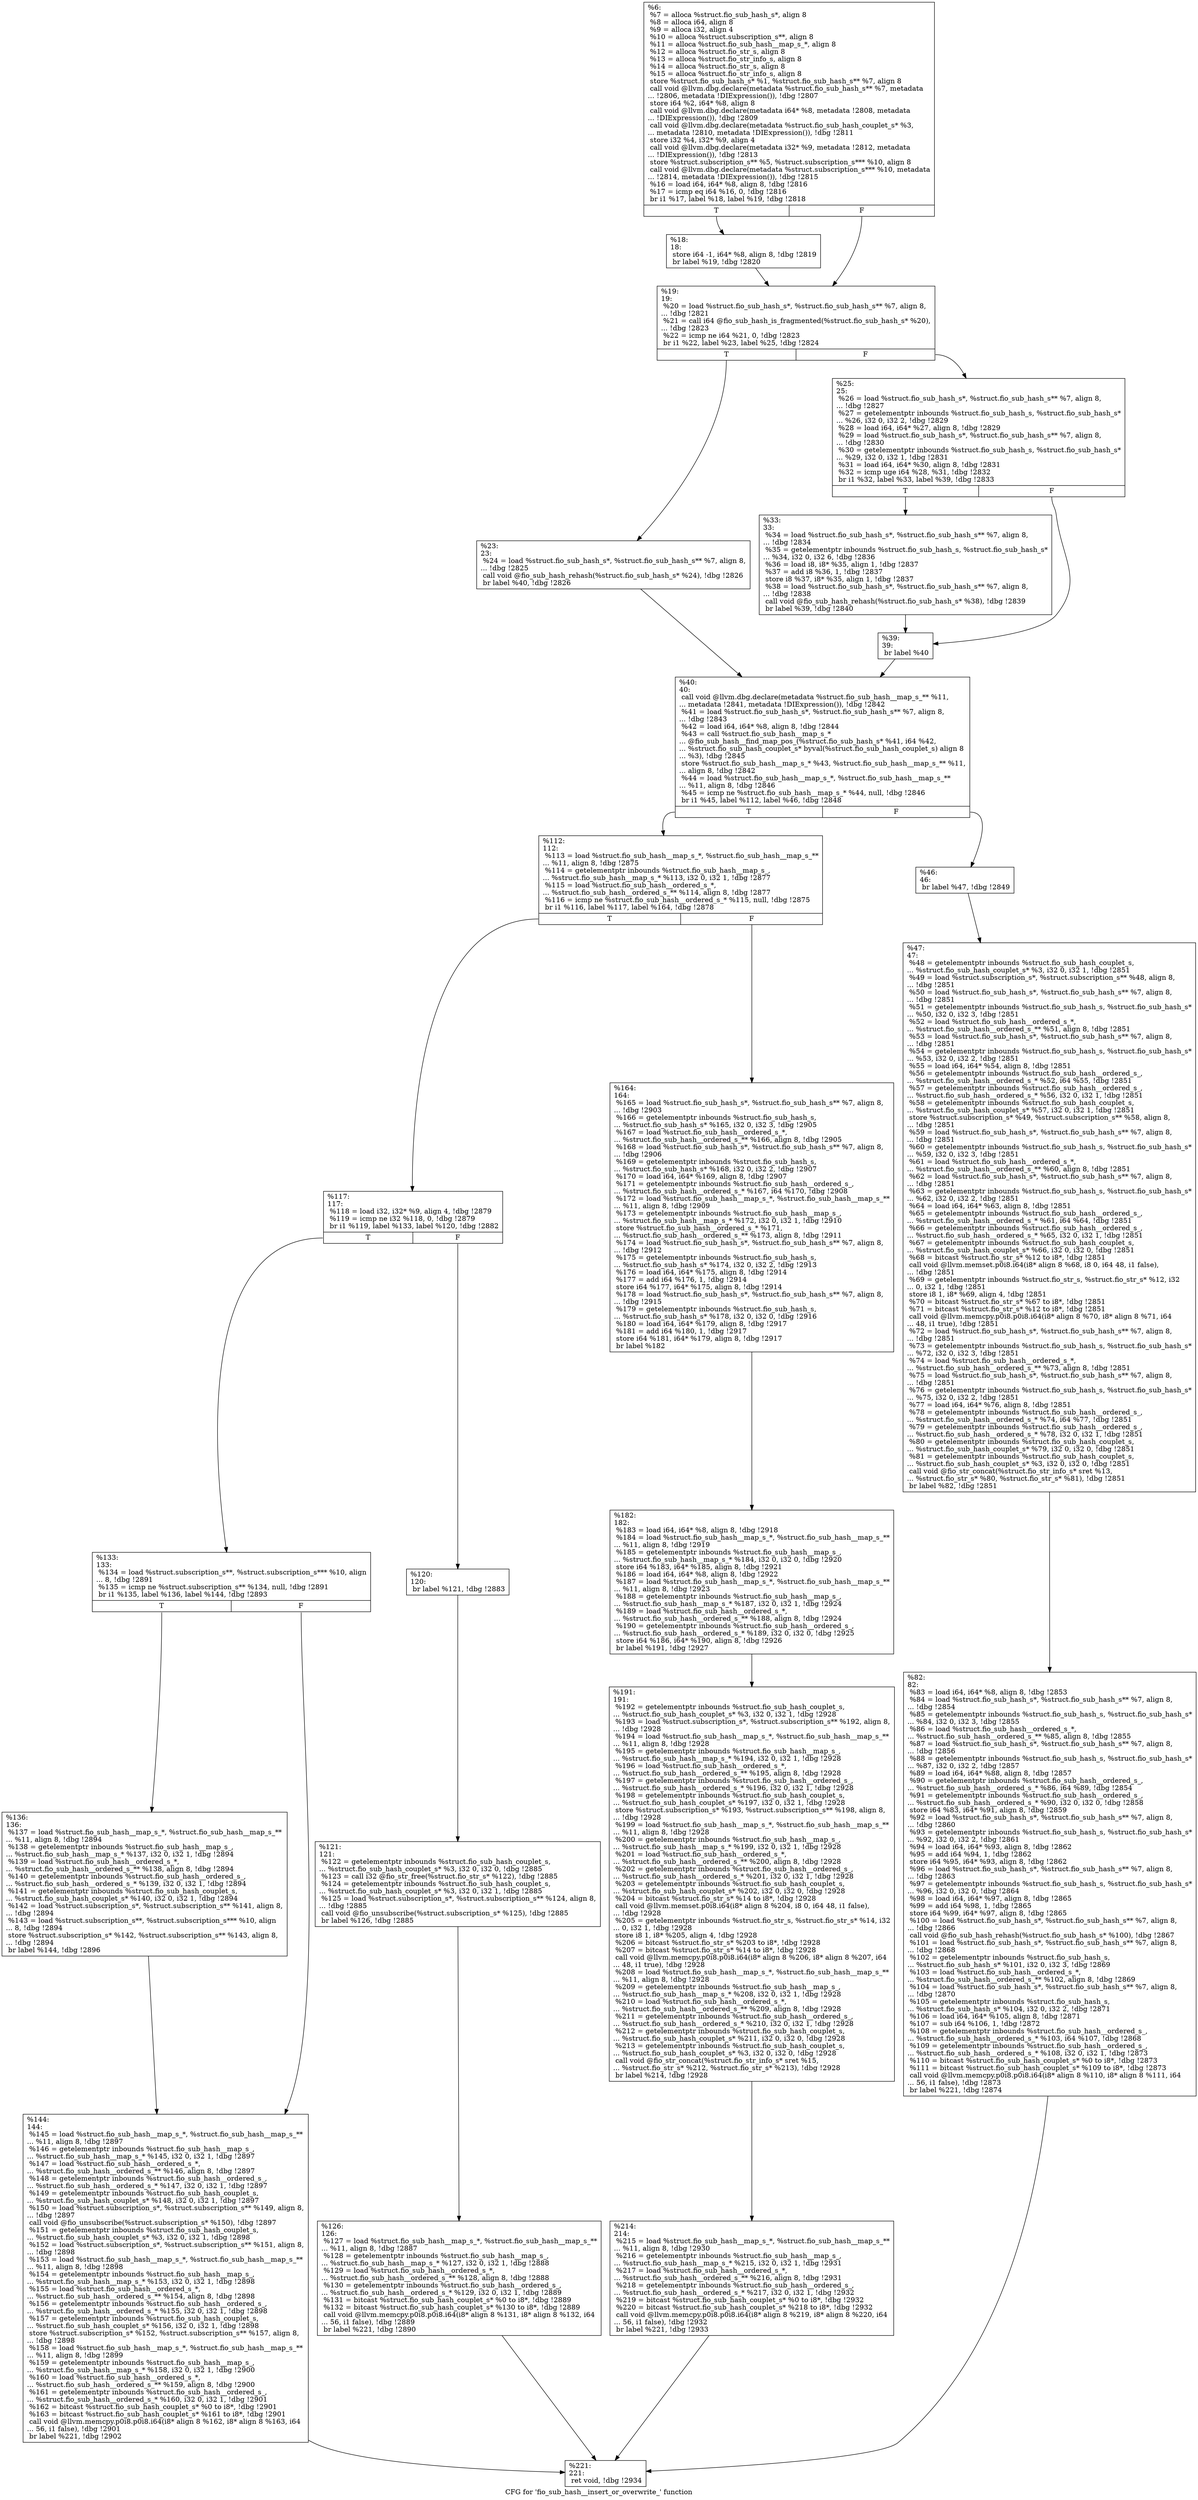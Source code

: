 digraph "CFG for 'fio_sub_hash__insert_or_overwrite_' function" {
	label="CFG for 'fio_sub_hash__insert_or_overwrite_' function";

	Node0x55685165e150 [shape=record,label="{%6:\l  %7 = alloca %struct.fio_sub_hash_s*, align 8\l  %8 = alloca i64, align 8\l  %9 = alloca i32, align 4\l  %10 = alloca %struct.subscription_s**, align 8\l  %11 = alloca %struct.fio_sub_hash__map_s_*, align 8\l  %12 = alloca %struct.fio_str_s, align 8\l  %13 = alloca %struct.fio_str_info_s, align 8\l  %14 = alloca %struct.fio_str_s, align 8\l  %15 = alloca %struct.fio_str_info_s, align 8\l  store %struct.fio_sub_hash_s* %1, %struct.fio_sub_hash_s** %7, align 8\l  call void @llvm.dbg.declare(metadata %struct.fio_sub_hash_s** %7, metadata\l... !2806, metadata !DIExpression()), !dbg !2807\l  store i64 %2, i64* %8, align 8\l  call void @llvm.dbg.declare(metadata i64* %8, metadata !2808, metadata\l... !DIExpression()), !dbg !2809\l  call void @llvm.dbg.declare(metadata %struct.fio_sub_hash_couplet_s* %3,\l... metadata !2810, metadata !DIExpression()), !dbg !2811\l  store i32 %4, i32* %9, align 4\l  call void @llvm.dbg.declare(metadata i32* %9, metadata !2812, metadata\l... !DIExpression()), !dbg !2813\l  store %struct.subscription_s** %5, %struct.subscription_s*** %10, align 8\l  call void @llvm.dbg.declare(metadata %struct.subscription_s*** %10, metadata\l... !2814, metadata !DIExpression()), !dbg !2815\l  %16 = load i64, i64* %8, align 8, !dbg !2816\l  %17 = icmp eq i64 %16, 0, !dbg !2816\l  br i1 %17, label %18, label %19, !dbg !2818\l|{<s0>T|<s1>F}}"];
	Node0x55685165e150:s0 -> Node0x556851662290;
	Node0x55685165e150:s1 -> Node0x5568516622e0;
	Node0x556851662290 [shape=record,label="{%18:\l18:                                               \l  store i64 -1, i64* %8, align 8, !dbg !2819\l  br label %19, !dbg !2820\l}"];
	Node0x556851662290 -> Node0x5568516622e0;
	Node0x5568516622e0 [shape=record,label="{%19:\l19:                                               \l  %20 = load %struct.fio_sub_hash_s*, %struct.fio_sub_hash_s** %7, align 8,\l... !dbg !2821\l  %21 = call i64 @fio_sub_hash_is_fragmented(%struct.fio_sub_hash_s* %20),\l... !dbg !2823\l  %22 = icmp ne i64 %21, 0, !dbg !2823\l  br i1 %22, label %23, label %25, !dbg !2824\l|{<s0>T|<s1>F}}"];
	Node0x5568516622e0:s0 -> Node0x556851662330;
	Node0x5568516622e0:s1 -> Node0x556851662380;
	Node0x556851662330 [shape=record,label="{%23:\l23:                                               \l  %24 = load %struct.fio_sub_hash_s*, %struct.fio_sub_hash_s** %7, align 8,\l... !dbg !2825\l  call void @fio_sub_hash_rehash(%struct.fio_sub_hash_s* %24), !dbg !2826\l  br label %40, !dbg !2826\l}"];
	Node0x556851662330 -> Node0x556851662470;
	Node0x556851662380 [shape=record,label="{%25:\l25:                                               \l  %26 = load %struct.fio_sub_hash_s*, %struct.fio_sub_hash_s** %7, align 8,\l... !dbg !2827\l  %27 = getelementptr inbounds %struct.fio_sub_hash_s, %struct.fio_sub_hash_s*\l... %26, i32 0, i32 2, !dbg !2829\l  %28 = load i64, i64* %27, align 8, !dbg !2829\l  %29 = load %struct.fio_sub_hash_s*, %struct.fio_sub_hash_s** %7, align 8,\l... !dbg !2830\l  %30 = getelementptr inbounds %struct.fio_sub_hash_s, %struct.fio_sub_hash_s*\l... %29, i32 0, i32 1, !dbg !2831\l  %31 = load i64, i64* %30, align 8, !dbg !2831\l  %32 = icmp uge i64 %28, %31, !dbg !2832\l  br i1 %32, label %33, label %39, !dbg !2833\l|{<s0>T|<s1>F}}"];
	Node0x556851662380:s0 -> Node0x5568516623d0;
	Node0x556851662380:s1 -> Node0x556851662420;
	Node0x5568516623d0 [shape=record,label="{%33:\l33:                                               \l  %34 = load %struct.fio_sub_hash_s*, %struct.fio_sub_hash_s** %7, align 8,\l... !dbg !2834\l  %35 = getelementptr inbounds %struct.fio_sub_hash_s, %struct.fio_sub_hash_s*\l... %34, i32 0, i32 6, !dbg !2836\l  %36 = load i8, i8* %35, align 1, !dbg !2837\l  %37 = add i8 %36, 1, !dbg !2837\l  store i8 %37, i8* %35, align 1, !dbg !2837\l  %38 = load %struct.fio_sub_hash_s*, %struct.fio_sub_hash_s** %7, align 8,\l... !dbg !2838\l  call void @fio_sub_hash_rehash(%struct.fio_sub_hash_s* %38), !dbg !2839\l  br label %39, !dbg !2840\l}"];
	Node0x5568516623d0 -> Node0x556851662420;
	Node0x556851662420 [shape=record,label="{%39:\l39:                                               \l  br label %40\l}"];
	Node0x556851662420 -> Node0x556851662470;
	Node0x556851662470 [shape=record,label="{%40:\l40:                                               \l  call void @llvm.dbg.declare(metadata %struct.fio_sub_hash__map_s_** %11,\l... metadata !2841, metadata !DIExpression()), !dbg !2842\l  %41 = load %struct.fio_sub_hash_s*, %struct.fio_sub_hash_s** %7, align 8,\l... !dbg !2843\l  %42 = load i64, i64* %8, align 8, !dbg !2844\l  %43 = call %struct.fio_sub_hash__map_s_*\l... @fio_sub_hash__find_map_pos_(%struct.fio_sub_hash_s* %41, i64 %42,\l... %struct.fio_sub_hash_couplet_s* byval(%struct.fio_sub_hash_couplet_s) align 8\l... %3), !dbg !2845\l  store %struct.fio_sub_hash__map_s_* %43, %struct.fio_sub_hash__map_s_** %11,\l... align 8, !dbg !2842\l  %44 = load %struct.fio_sub_hash__map_s_*, %struct.fio_sub_hash__map_s_**\l... %11, align 8, !dbg !2846\l  %45 = icmp ne %struct.fio_sub_hash__map_s_* %44, null, !dbg !2846\l  br i1 %45, label %112, label %46, !dbg !2848\l|{<s0>T|<s1>F}}"];
	Node0x556851662470:s0 -> Node0x5568516625b0;
	Node0x556851662470:s1 -> Node0x5568516624c0;
	Node0x5568516624c0 [shape=record,label="{%46:\l46:                                               \l  br label %47, !dbg !2849\l}"];
	Node0x5568516624c0 -> Node0x556851662510;
	Node0x556851662510 [shape=record,label="{%47:\l47:                                               \l  %48 = getelementptr inbounds %struct.fio_sub_hash_couplet_s,\l... %struct.fio_sub_hash_couplet_s* %3, i32 0, i32 1, !dbg !2851\l  %49 = load %struct.subscription_s*, %struct.subscription_s** %48, align 8,\l... !dbg !2851\l  %50 = load %struct.fio_sub_hash_s*, %struct.fio_sub_hash_s** %7, align 8,\l... !dbg !2851\l  %51 = getelementptr inbounds %struct.fio_sub_hash_s, %struct.fio_sub_hash_s*\l... %50, i32 0, i32 3, !dbg !2851\l  %52 = load %struct.fio_sub_hash__ordered_s_*,\l... %struct.fio_sub_hash__ordered_s_** %51, align 8, !dbg !2851\l  %53 = load %struct.fio_sub_hash_s*, %struct.fio_sub_hash_s** %7, align 8,\l... !dbg !2851\l  %54 = getelementptr inbounds %struct.fio_sub_hash_s, %struct.fio_sub_hash_s*\l... %53, i32 0, i32 2, !dbg !2851\l  %55 = load i64, i64* %54, align 8, !dbg !2851\l  %56 = getelementptr inbounds %struct.fio_sub_hash__ordered_s_,\l... %struct.fio_sub_hash__ordered_s_* %52, i64 %55, !dbg !2851\l  %57 = getelementptr inbounds %struct.fio_sub_hash__ordered_s_,\l... %struct.fio_sub_hash__ordered_s_* %56, i32 0, i32 1, !dbg !2851\l  %58 = getelementptr inbounds %struct.fio_sub_hash_couplet_s,\l... %struct.fio_sub_hash_couplet_s* %57, i32 0, i32 1, !dbg !2851\l  store %struct.subscription_s* %49, %struct.subscription_s** %58, align 8,\l... !dbg !2851\l  %59 = load %struct.fio_sub_hash_s*, %struct.fio_sub_hash_s** %7, align 8,\l... !dbg !2851\l  %60 = getelementptr inbounds %struct.fio_sub_hash_s, %struct.fio_sub_hash_s*\l... %59, i32 0, i32 3, !dbg !2851\l  %61 = load %struct.fio_sub_hash__ordered_s_*,\l... %struct.fio_sub_hash__ordered_s_** %60, align 8, !dbg !2851\l  %62 = load %struct.fio_sub_hash_s*, %struct.fio_sub_hash_s** %7, align 8,\l... !dbg !2851\l  %63 = getelementptr inbounds %struct.fio_sub_hash_s, %struct.fio_sub_hash_s*\l... %62, i32 0, i32 2, !dbg !2851\l  %64 = load i64, i64* %63, align 8, !dbg !2851\l  %65 = getelementptr inbounds %struct.fio_sub_hash__ordered_s_,\l... %struct.fio_sub_hash__ordered_s_* %61, i64 %64, !dbg !2851\l  %66 = getelementptr inbounds %struct.fio_sub_hash__ordered_s_,\l... %struct.fio_sub_hash__ordered_s_* %65, i32 0, i32 1, !dbg !2851\l  %67 = getelementptr inbounds %struct.fio_sub_hash_couplet_s,\l... %struct.fio_sub_hash_couplet_s* %66, i32 0, i32 0, !dbg !2851\l  %68 = bitcast %struct.fio_str_s* %12 to i8*, !dbg !2851\l  call void @llvm.memset.p0i8.i64(i8* align 8 %68, i8 0, i64 48, i1 false),\l... !dbg !2851\l  %69 = getelementptr inbounds %struct.fio_str_s, %struct.fio_str_s* %12, i32\l... 0, i32 1, !dbg !2851\l  store i8 1, i8* %69, align 4, !dbg !2851\l  %70 = bitcast %struct.fio_str_s* %67 to i8*, !dbg !2851\l  %71 = bitcast %struct.fio_str_s* %12 to i8*, !dbg !2851\l  call void @llvm.memcpy.p0i8.p0i8.i64(i8* align 8 %70, i8* align 8 %71, i64\l... 48, i1 true), !dbg !2851\l  %72 = load %struct.fio_sub_hash_s*, %struct.fio_sub_hash_s** %7, align 8,\l... !dbg !2851\l  %73 = getelementptr inbounds %struct.fio_sub_hash_s, %struct.fio_sub_hash_s*\l... %72, i32 0, i32 3, !dbg !2851\l  %74 = load %struct.fio_sub_hash__ordered_s_*,\l... %struct.fio_sub_hash__ordered_s_** %73, align 8, !dbg !2851\l  %75 = load %struct.fio_sub_hash_s*, %struct.fio_sub_hash_s** %7, align 8,\l... !dbg !2851\l  %76 = getelementptr inbounds %struct.fio_sub_hash_s, %struct.fio_sub_hash_s*\l... %75, i32 0, i32 2, !dbg !2851\l  %77 = load i64, i64* %76, align 8, !dbg !2851\l  %78 = getelementptr inbounds %struct.fio_sub_hash__ordered_s_,\l... %struct.fio_sub_hash__ordered_s_* %74, i64 %77, !dbg !2851\l  %79 = getelementptr inbounds %struct.fio_sub_hash__ordered_s_,\l... %struct.fio_sub_hash__ordered_s_* %78, i32 0, i32 1, !dbg !2851\l  %80 = getelementptr inbounds %struct.fio_sub_hash_couplet_s,\l... %struct.fio_sub_hash_couplet_s* %79, i32 0, i32 0, !dbg !2851\l  %81 = getelementptr inbounds %struct.fio_sub_hash_couplet_s,\l... %struct.fio_sub_hash_couplet_s* %3, i32 0, i32 0, !dbg !2851\l  call void @fio_str_concat(%struct.fio_str_info_s* sret %13,\l... %struct.fio_str_s* %80, %struct.fio_str_s* %81), !dbg !2851\l  br label %82, !dbg !2851\l}"];
	Node0x556851662510 -> Node0x556851662560;
	Node0x556851662560 [shape=record,label="{%82:\l82:                                               \l  %83 = load i64, i64* %8, align 8, !dbg !2853\l  %84 = load %struct.fio_sub_hash_s*, %struct.fio_sub_hash_s** %7, align 8,\l... !dbg !2854\l  %85 = getelementptr inbounds %struct.fio_sub_hash_s, %struct.fio_sub_hash_s*\l... %84, i32 0, i32 3, !dbg !2855\l  %86 = load %struct.fio_sub_hash__ordered_s_*,\l... %struct.fio_sub_hash__ordered_s_** %85, align 8, !dbg !2855\l  %87 = load %struct.fio_sub_hash_s*, %struct.fio_sub_hash_s** %7, align 8,\l... !dbg !2856\l  %88 = getelementptr inbounds %struct.fio_sub_hash_s, %struct.fio_sub_hash_s*\l... %87, i32 0, i32 2, !dbg !2857\l  %89 = load i64, i64* %88, align 8, !dbg !2857\l  %90 = getelementptr inbounds %struct.fio_sub_hash__ordered_s_,\l... %struct.fio_sub_hash__ordered_s_* %86, i64 %89, !dbg !2854\l  %91 = getelementptr inbounds %struct.fio_sub_hash__ordered_s_,\l... %struct.fio_sub_hash__ordered_s_* %90, i32 0, i32 0, !dbg !2858\l  store i64 %83, i64* %91, align 8, !dbg !2859\l  %92 = load %struct.fio_sub_hash_s*, %struct.fio_sub_hash_s** %7, align 8,\l... !dbg !2860\l  %93 = getelementptr inbounds %struct.fio_sub_hash_s, %struct.fio_sub_hash_s*\l... %92, i32 0, i32 2, !dbg !2861\l  %94 = load i64, i64* %93, align 8, !dbg !2862\l  %95 = add i64 %94, 1, !dbg !2862\l  store i64 %95, i64* %93, align 8, !dbg !2862\l  %96 = load %struct.fio_sub_hash_s*, %struct.fio_sub_hash_s** %7, align 8,\l... !dbg !2863\l  %97 = getelementptr inbounds %struct.fio_sub_hash_s, %struct.fio_sub_hash_s*\l... %96, i32 0, i32 0, !dbg !2864\l  %98 = load i64, i64* %97, align 8, !dbg !2865\l  %99 = add i64 %98, 1, !dbg !2865\l  store i64 %99, i64* %97, align 8, !dbg !2865\l  %100 = load %struct.fio_sub_hash_s*, %struct.fio_sub_hash_s** %7, align 8,\l... !dbg !2866\l  call void @fio_sub_hash_rehash(%struct.fio_sub_hash_s* %100), !dbg !2867\l  %101 = load %struct.fio_sub_hash_s*, %struct.fio_sub_hash_s** %7, align 8,\l... !dbg !2868\l  %102 = getelementptr inbounds %struct.fio_sub_hash_s,\l... %struct.fio_sub_hash_s* %101, i32 0, i32 3, !dbg !2869\l  %103 = load %struct.fio_sub_hash__ordered_s_*,\l... %struct.fio_sub_hash__ordered_s_** %102, align 8, !dbg !2869\l  %104 = load %struct.fio_sub_hash_s*, %struct.fio_sub_hash_s** %7, align 8,\l... !dbg !2870\l  %105 = getelementptr inbounds %struct.fio_sub_hash_s,\l... %struct.fio_sub_hash_s* %104, i32 0, i32 2, !dbg !2871\l  %106 = load i64, i64* %105, align 8, !dbg !2871\l  %107 = sub i64 %106, 1, !dbg !2872\l  %108 = getelementptr inbounds %struct.fio_sub_hash__ordered_s_,\l... %struct.fio_sub_hash__ordered_s_* %103, i64 %107, !dbg !2868\l  %109 = getelementptr inbounds %struct.fio_sub_hash__ordered_s_,\l... %struct.fio_sub_hash__ordered_s_* %108, i32 0, i32 1, !dbg !2873\l  %110 = bitcast %struct.fio_sub_hash_couplet_s* %0 to i8*, !dbg !2873\l  %111 = bitcast %struct.fio_sub_hash_couplet_s* %109 to i8*, !dbg !2873\l  call void @llvm.memcpy.p0i8.p0i8.i64(i8* align 8 %110, i8* align 8 %111, i64\l... 56, i1 false), !dbg !2873\l  br label %221, !dbg !2874\l}"];
	Node0x556851662560 -> Node0x556851662970;
	Node0x5568516625b0 [shape=record,label="{%112:\l112:                                              \l  %113 = load %struct.fio_sub_hash__map_s_*, %struct.fio_sub_hash__map_s_**\l... %11, align 8, !dbg !2875\l  %114 = getelementptr inbounds %struct.fio_sub_hash__map_s_,\l... %struct.fio_sub_hash__map_s_* %113, i32 0, i32 1, !dbg !2877\l  %115 = load %struct.fio_sub_hash__ordered_s_*,\l... %struct.fio_sub_hash__ordered_s_** %114, align 8, !dbg !2877\l  %116 = icmp ne %struct.fio_sub_hash__ordered_s_* %115, null, !dbg !2875\l  br i1 %116, label %117, label %164, !dbg !2878\l|{<s0>T|<s1>F}}"];
	Node0x5568516625b0:s0 -> Node0x556851662600;
	Node0x5568516625b0:s1 -> Node0x556851662830;
	Node0x556851662600 [shape=record,label="{%117:\l117:                                              \l  %118 = load i32, i32* %9, align 4, !dbg !2879\l  %119 = icmp ne i32 %118, 0, !dbg !2879\l  br i1 %119, label %133, label %120, !dbg !2882\l|{<s0>T|<s1>F}}"];
	Node0x556851662600:s0 -> Node0x556851662740;
	Node0x556851662600:s1 -> Node0x556851662650;
	Node0x556851662650 [shape=record,label="{%120:\l120:                                              \l  br label %121, !dbg !2883\l}"];
	Node0x556851662650 -> Node0x5568516626a0;
	Node0x5568516626a0 [shape=record,label="{%121:\l121:                                              \l  %122 = getelementptr inbounds %struct.fio_sub_hash_couplet_s,\l... %struct.fio_sub_hash_couplet_s* %3, i32 0, i32 0, !dbg !2885\l  %123 = call i32 @fio_str_free(%struct.fio_str_s* %122), !dbg !2885\l  %124 = getelementptr inbounds %struct.fio_sub_hash_couplet_s,\l... %struct.fio_sub_hash_couplet_s* %3, i32 0, i32 1, !dbg !2885\l  %125 = load %struct.subscription_s*, %struct.subscription_s** %124, align 8,\l... !dbg !2885\l  call void @fio_unsubscribe(%struct.subscription_s* %125), !dbg !2885\l  br label %126, !dbg !2885\l}"];
	Node0x5568516626a0 -> Node0x5568516626f0;
	Node0x5568516626f0 [shape=record,label="{%126:\l126:                                              \l  %127 = load %struct.fio_sub_hash__map_s_*, %struct.fio_sub_hash__map_s_**\l... %11, align 8, !dbg !2887\l  %128 = getelementptr inbounds %struct.fio_sub_hash__map_s_,\l... %struct.fio_sub_hash__map_s_* %127, i32 0, i32 1, !dbg !2888\l  %129 = load %struct.fio_sub_hash__ordered_s_*,\l... %struct.fio_sub_hash__ordered_s_** %128, align 8, !dbg !2888\l  %130 = getelementptr inbounds %struct.fio_sub_hash__ordered_s_,\l... %struct.fio_sub_hash__ordered_s_* %129, i32 0, i32 1, !dbg !2889\l  %131 = bitcast %struct.fio_sub_hash_couplet_s* %0 to i8*, !dbg !2889\l  %132 = bitcast %struct.fio_sub_hash_couplet_s* %130 to i8*, !dbg !2889\l  call void @llvm.memcpy.p0i8.p0i8.i64(i8* align 8 %131, i8* align 8 %132, i64\l... 56, i1 false), !dbg !2889\l  br label %221, !dbg !2890\l}"];
	Node0x5568516626f0 -> Node0x556851662970;
	Node0x556851662740 [shape=record,label="{%133:\l133:                                              \l  %134 = load %struct.subscription_s**, %struct.subscription_s*** %10, align\l... 8, !dbg !2891\l  %135 = icmp ne %struct.subscription_s** %134, null, !dbg !2891\l  br i1 %135, label %136, label %144, !dbg !2893\l|{<s0>T|<s1>F}}"];
	Node0x556851662740:s0 -> Node0x556851662790;
	Node0x556851662740:s1 -> Node0x5568516627e0;
	Node0x556851662790 [shape=record,label="{%136:\l136:                                              \l  %137 = load %struct.fio_sub_hash__map_s_*, %struct.fio_sub_hash__map_s_**\l... %11, align 8, !dbg !2894\l  %138 = getelementptr inbounds %struct.fio_sub_hash__map_s_,\l... %struct.fio_sub_hash__map_s_* %137, i32 0, i32 1, !dbg !2894\l  %139 = load %struct.fio_sub_hash__ordered_s_*,\l... %struct.fio_sub_hash__ordered_s_** %138, align 8, !dbg !2894\l  %140 = getelementptr inbounds %struct.fio_sub_hash__ordered_s_,\l... %struct.fio_sub_hash__ordered_s_* %139, i32 0, i32 1, !dbg !2894\l  %141 = getelementptr inbounds %struct.fio_sub_hash_couplet_s,\l... %struct.fio_sub_hash_couplet_s* %140, i32 0, i32 1, !dbg !2894\l  %142 = load %struct.subscription_s*, %struct.subscription_s** %141, align 8,\l... !dbg !2894\l  %143 = load %struct.subscription_s**, %struct.subscription_s*** %10, align\l... 8, !dbg !2894\l  store %struct.subscription_s* %142, %struct.subscription_s** %143, align 8,\l... !dbg !2894\l  br label %144, !dbg !2896\l}"];
	Node0x556851662790 -> Node0x5568516627e0;
	Node0x5568516627e0 [shape=record,label="{%144:\l144:                                              \l  %145 = load %struct.fio_sub_hash__map_s_*, %struct.fio_sub_hash__map_s_**\l... %11, align 8, !dbg !2897\l  %146 = getelementptr inbounds %struct.fio_sub_hash__map_s_,\l... %struct.fio_sub_hash__map_s_* %145, i32 0, i32 1, !dbg !2897\l  %147 = load %struct.fio_sub_hash__ordered_s_*,\l... %struct.fio_sub_hash__ordered_s_** %146, align 8, !dbg !2897\l  %148 = getelementptr inbounds %struct.fio_sub_hash__ordered_s_,\l... %struct.fio_sub_hash__ordered_s_* %147, i32 0, i32 1, !dbg !2897\l  %149 = getelementptr inbounds %struct.fio_sub_hash_couplet_s,\l... %struct.fio_sub_hash_couplet_s* %148, i32 0, i32 1, !dbg !2897\l  %150 = load %struct.subscription_s*, %struct.subscription_s** %149, align 8,\l... !dbg !2897\l  call void @fio_unsubscribe(%struct.subscription_s* %150), !dbg !2897\l  %151 = getelementptr inbounds %struct.fio_sub_hash_couplet_s,\l... %struct.fio_sub_hash_couplet_s* %3, i32 0, i32 1, !dbg !2898\l  %152 = load %struct.subscription_s*, %struct.subscription_s** %151, align 8,\l... !dbg !2898\l  %153 = load %struct.fio_sub_hash__map_s_*, %struct.fio_sub_hash__map_s_**\l... %11, align 8, !dbg !2898\l  %154 = getelementptr inbounds %struct.fio_sub_hash__map_s_,\l... %struct.fio_sub_hash__map_s_* %153, i32 0, i32 1, !dbg !2898\l  %155 = load %struct.fio_sub_hash__ordered_s_*,\l... %struct.fio_sub_hash__ordered_s_** %154, align 8, !dbg !2898\l  %156 = getelementptr inbounds %struct.fio_sub_hash__ordered_s_,\l... %struct.fio_sub_hash__ordered_s_* %155, i32 0, i32 1, !dbg !2898\l  %157 = getelementptr inbounds %struct.fio_sub_hash_couplet_s,\l... %struct.fio_sub_hash_couplet_s* %156, i32 0, i32 1, !dbg !2898\l  store %struct.subscription_s* %152, %struct.subscription_s** %157, align 8,\l... !dbg !2898\l  %158 = load %struct.fio_sub_hash__map_s_*, %struct.fio_sub_hash__map_s_**\l... %11, align 8, !dbg !2899\l  %159 = getelementptr inbounds %struct.fio_sub_hash__map_s_,\l... %struct.fio_sub_hash__map_s_* %158, i32 0, i32 1, !dbg !2900\l  %160 = load %struct.fio_sub_hash__ordered_s_*,\l... %struct.fio_sub_hash__ordered_s_** %159, align 8, !dbg !2900\l  %161 = getelementptr inbounds %struct.fio_sub_hash__ordered_s_,\l... %struct.fio_sub_hash__ordered_s_* %160, i32 0, i32 1, !dbg !2901\l  %162 = bitcast %struct.fio_sub_hash_couplet_s* %0 to i8*, !dbg !2901\l  %163 = bitcast %struct.fio_sub_hash_couplet_s* %161 to i8*, !dbg !2901\l  call void @llvm.memcpy.p0i8.p0i8.i64(i8* align 8 %162, i8* align 8 %163, i64\l... 56, i1 false), !dbg !2901\l  br label %221, !dbg !2902\l}"];
	Node0x5568516627e0 -> Node0x556851662970;
	Node0x556851662830 [shape=record,label="{%164:\l164:                                              \l  %165 = load %struct.fio_sub_hash_s*, %struct.fio_sub_hash_s** %7, align 8,\l... !dbg !2903\l  %166 = getelementptr inbounds %struct.fio_sub_hash_s,\l... %struct.fio_sub_hash_s* %165, i32 0, i32 3, !dbg !2905\l  %167 = load %struct.fio_sub_hash__ordered_s_*,\l... %struct.fio_sub_hash__ordered_s_** %166, align 8, !dbg !2905\l  %168 = load %struct.fio_sub_hash_s*, %struct.fio_sub_hash_s** %7, align 8,\l... !dbg !2906\l  %169 = getelementptr inbounds %struct.fio_sub_hash_s,\l... %struct.fio_sub_hash_s* %168, i32 0, i32 2, !dbg !2907\l  %170 = load i64, i64* %169, align 8, !dbg !2907\l  %171 = getelementptr inbounds %struct.fio_sub_hash__ordered_s_,\l... %struct.fio_sub_hash__ordered_s_* %167, i64 %170, !dbg !2908\l  %172 = load %struct.fio_sub_hash__map_s_*, %struct.fio_sub_hash__map_s_**\l... %11, align 8, !dbg !2909\l  %173 = getelementptr inbounds %struct.fio_sub_hash__map_s_,\l... %struct.fio_sub_hash__map_s_* %172, i32 0, i32 1, !dbg !2910\l  store %struct.fio_sub_hash__ordered_s_* %171,\l... %struct.fio_sub_hash__ordered_s_** %173, align 8, !dbg !2911\l  %174 = load %struct.fio_sub_hash_s*, %struct.fio_sub_hash_s** %7, align 8,\l... !dbg !2912\l  %175 = getelementptr inbounds %struct.fio_sub_hash_s,\l... %struct.fio_sub_hash_s* %174, i32 0, i32 2, !dbg !2913\l  %176 = load i64, i64* %175, align 8, !dbg !2914\l  %177 = add i64 %176, 1, !dbg !2914\l  store i64 %177, i64* %175, align 8, !dbg !2914\l  %178 = load %struct.fio_sub_hash_s*, %struct.fio_sub_hash_s** %7, align 8,\l... !dbg !2915\l  %179 = getelementptr inbounds %struct.fio_sub_hash_s,\l... %struct.fio_sub_hash_s* %178, i32 0, i32 0, !dbg !2916\l  %180 = load i64, i64* %179, align 8, !dbg !2917\l  %181 = add i64 %180, 1, !dbg !2917\l  store i64 %181, i64* %179, align 8, !dbg !2917\l  br label %182\l}"];
	Node0x556851662830 -> Node0x556851662880;
	Node0x556851662880 [shape=record,label="{%182:\l182:                                              \l  %183 = load i64, i64* %8, align 8, !dbg !2918\l  %184 = load %struct.fio_sub_hash__map_s_*, %struct.fio_sub_hash__map_s_**\l... %11, align 8, !dbg !2919\l  %185 = getelementptr inbounds %struct.fio_sub_hash__map_s_,\l... %struct.fio_sub_hash__map_s_* %184, i32 0, i32 0, !dbg !2920\l  store i64 %183, i64* %185, align 8, !dbg !2921\l  %186 = load i64, i64* %8, align 8, !dbg !2922\l  %187 = load %struct.fio_sub_hash__map_s_*, %struct.fio_sub_hash__map_s_**\l... %11, align 8, !dbg !2923\l  %188 = getelementptr inbounds %struct.fio_sub_hash__map_s_,\l... %struct.fio_sub_hash__map_s_* %187, i32 0, i32 1, !dbg !2924\l  %189 = load %struct.fio_sub_hash__ordered_s_*,\l... %struct.fio_sub_hash__ordered_s_** %188, align 8, !dbg !2924\l  %190 = getelementptr inbounds %struct.fio_sub_hash__ordered_s_,\l... %struct.fio_sub_hash__ordered_s_* %189, i32 0, i32 0, !dbg !2925\l  store i64 %186, i64* %190, align 8, !dbg !2926\l  br label %191, !dbg !2927\l}"];
	Node0x556851662880 -> Node0x5568516628d0;
	Node0x5568516628d0 [shape=record,label="{%191:\l191:                                              \l  %192 = getelementptr inbounds %struct.fio_sub_hash_couplet_s,\l... %struct.fio_sub_hash_couplet_s* %3, i32 0, i32 1, !dbg !2928\l  %193 = load %struct.subscription_s*, %struct.subscription_s** %192, align 8,\l... !dbg !2928\l  %194 = load %struct.fio_sub_hash__map_s_*, %struct.fio_sub_hash__map_s_**\l... %11, align 8, !dbg !2928\l  %195 = getelementptr inbounds %struct.fio_sub_hash__map_s_,\l... %struct.fio_sub_hash__map_s_* %194, i32 0, i32 1, !dbg !2928\l  %196 = load %struct.fio_sub_hash__ordered_s_*,\l... %struct.fio_sub_hash__ordered_s_** %195, align 8, !dbg !2928\l  %197 = getelementptr inbounds %struct.fio_sub_hash__ordered_s_,\l... %struct.fio_sub_hash__ordered_s_* %196, i32 0, i32 1, !dbg !2928\l  %198 = getelementptr inbounds %struct.fio_sub_hash_couplet_s,\l... %struct.fio_sub_hash_couplet_s* %197, i32 0, i32 1, !dbg !2928\l  store %struct.subscription_s* %193, %struct.subscription_s** %198, align 8,\l... !dbg !2928\l  %199 = load %struct.fio_sub_hash__map_s_*, %struct.fio_sub_hash__map_s_**\l... %11, align 8, !dbg !2928\l  %200 = getelementptr inbounds %struct.fio_sub_hash__map_s_,\l... %struct.fio_sub_hash__map_s_* %199, i32 0, i32 1, !dbg !2928\l  %201 = load %struct.fio_sub_hash__ordered_s_*,\l... %struct.fio_sub_hash__ordered_s_** %200, align 8, !dbg !2928\l  %202 = getelementptr inbounds %struct.fio_sub_hash__ordered_s_,\l... %struct.fio_sub_hash__ordered_s_* %201, i32 0, i32 1, !dbg !2928\l  %203 = getelementptr inbounds %struct.fio_sub_hash_couplet_s,\l... %struct.fio_sub_hash_couplet_s* %202, i32 0, i32 0, !dbg !2928\l  %204 = bitcast %struct.fio_str_s* %14 to i8*, !dbg !2928\l  call void @llvm.memset.p0i8.i64(i8* align 8 %204, i8 0, i64 48, i1 false),\l... !dbg !2928\l  %205 = getelementptr inbounds %struct.fio_str_s, %struct.fio_str_s* %14, i32\l... 0, i32 1, !dbg !2928\l  store i8 1, i8* %205, align 4, !dbg !2928\l  %206 = bitcast %struct.fio_str_s* %203 to i8*, !dbg !2928\l  %207 = bitcast %struct.fio_str_s* %14 to i8*, !dbg !2928\l  call void @llvm.memcpy.p0i8.p0i8.i64(i8* align 8 %206, i8* align 8 %207, i64\l... 48, i1 true), !dbg !2928\l  %208 = load %struct.fio_sub_hash__map_s_*, %struct.fio_sub_hash__map_s_**\l... %11, align 8, !dbg !2928\l  %209 = getelementptr inbounds %struct.fio_sub_hash__map_s_,\l... %struct.fio_sub_hash__map_s_* %208, i32 0, i32 1, !dbg !2928\l  %210 = load %struct.fio_sub_hash__ordered_s_*,\l... %struct.fio_sub_hash__ordered_s_** %209, align 8, !dbg !2928\l  %211 = getelementptr inbounds %struct.fio_sub_hash__ordered_s_,\l... %struct.fio_sub_hash__ordered_s_* %210, i32 0, i32 1, !dbg !2928\l  %212 = getelementptr inbounds %struct.fio_sub_hash_couplet_s,\l... %struct.fio_sub_hash_couplet_s* %211, i32 0, i32 0, !dbg !2928\l  %213 = getelementptr inbounds %struct.fio_sub_hash_couplet_s,\l... %struct.fio_sub_hash_couplet_s* %3, i32 0, i32 0, !dbg !2928\l  call void @fio_str_concat(%struct.fio_str_info_s* sret %15,\l... %struct.fio_str_s* %212, %struct.fio_str_s* %213), !dbg !2928\l  br label %214, !dbg !2928\l}"];
	Node0x5568516628d0 -> Node0x556851662920;
	Node0x556851662920 [shape=record,label="{%214:\l214:                                              \l  %215 = load %struct.fio_sub_hash__map_s_*, %struct.fio_sub_hash__map_s_**\l... %11, align 8, !dbg !2930\l  %216 = getelementptr inbounds %struct.fio_sub_hash__map_s_,\l... %struct.fio_sub_hash__map_s_* %215, i32 0, i32 1, !dbg !2931\l  %217 = load %struct.fio_sub_hash__ordered_s_*,\l... %struct.fio_sub_hash__ordered_s_** %216, align 8, !dbg !2931\l  %218 = getelementptr inbounds %struct.fio_sub_hash__ordered_s_,\l... %struct.fio_sub_hash__ordered_s_* %217, i32 0, i32 1, !dbg !2932\l  %219 = bitcast %struct.fio_sub_hash_couplet_s* %0 to i8*, !dbg !2932\l  %220 = bitcast %struct.fio_sub_hash_couplet_s* %218 to i8*, !dbg !2932\l  call void @llvm.memcpy.p0i8.p0i8.i64(i8* align 8 %219, i8* align 8 %220, i64\l... 56, i1 false), !dbg !2932\l  br label %221, !dbg !2933\l}"];
	Node0x556851662920 -> Node0x556851662970;
	Node0x556851662970 [shape=record,label="{%221:\l221:                                              \l  ret void, !dbg !2934\l}"];
}

